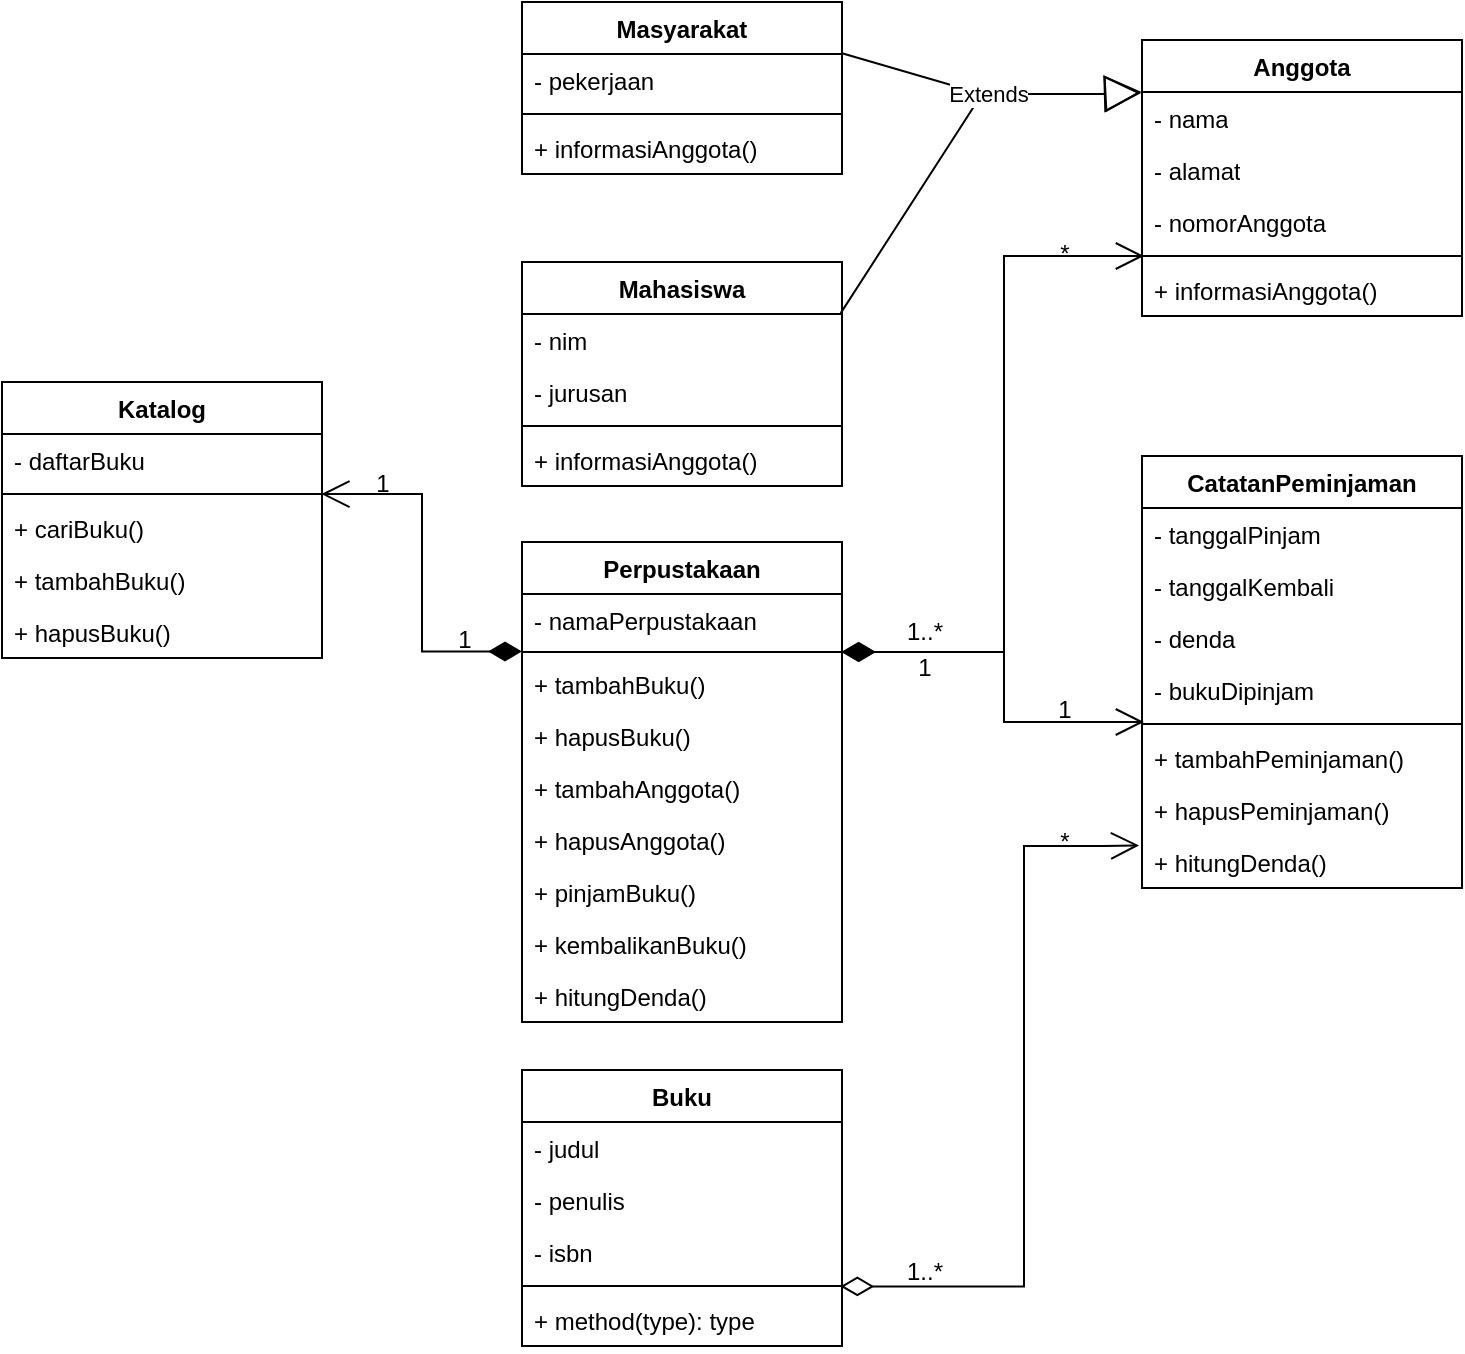 <mxfile version="24.2.1" type="device">
  <diagram name="Page-1" id="_uUl22TIh71y6PoUBrQo">
    <mxGraphModel dx="1160" dy="540" grid="1" gridSize="10" guides="1" tooltips="1" connect="1" arrows="1" fold="1" page="1" pageScale="1" pageWidth="827" pageHeight="1169" math="0" shadow="0">
      <root>
        <mxCell id="0" />
        <mxCell id="1" parent="0" />
        <mxCell id="FmoD8jTm-FovJyHDfT-i-1" value="Perpustakaan" style="swimlane;fontStyle=1;align=center;verticalAlign=top;childLayout=stackLayout;horizontal=1;startSize=26;horizontalStack=0;resizeParent=1;resizeParentMax=0;resizeLast=0;collapsible=1;marginBottom=0;whiteSpace=wrap;html=1;" parent="1" vertex="1">
          <mxGeometry x="309" y="520" width="160" height="240" as="geometry" />
        </mxCell>
        <mxCell id="FmoD8jTm-FovJyHDfT-i-2" value="- namaPerpustakaan" style="text;strokeColor=none;fillColor=none;align=left;verticalAlign=top;spacingLeft=4;spacingRight=4;overflow=hidden;rotatable=0;points=[[0,0.5],[1,0.5]];portConstraint=eastwest;whiteSpace=wrap;html=1;" parent="FmoD8jTm-FovJyHDfT-i-1" vertex="1">
          <mxGeometry y="26" width="160" height="26" as="geometry" />
        </mxCell>
        <mxCell id="FmoD8jTm-FovJyHDfT-i-3" value="" style="line;strokeWidth=1;fillColor=none;align=left;verticalAlign=middle;spacingTop=-1;spacingLeft=3;spacingRight=3;rotatable=0;labelPosition=right;points=[];portConstraint=eastwest;strokeColor=inherit;" parent="FmoD8jTm-FovJyHDfT-i-1" vertex="1">
          <mxGeometry y="52" width="160" height="6" as="geometry" />
        </mxCell>
        <mxCell id="FmoD8jTm-FovJyHDfT-i-4" value="+ tambahBuku()" style="text;strokeColor=none;fillColor=none;align=left;verticalAlign=top;spacingLeft=4;spacingRight=4;overflow=hidden;rotatable=0;points=[[0,0.5],[1,0.5]];portConstraint=eastwest;whiteSpace=wrap;html=1;" parent="FmoD8jTm-FovJyHDfT-i-1" vertex="1">
          <mxGeometry y="58" width="160" height="26" as="geometry" />
        </mxCell>
        <mxCell id="FmoD8jTm-FovJyHDfT-i-9" value="+ hapusBuku()" style="text;strokeColor=none;fillColor=none;align=left;verticalAlign=top;spacingLeft=4;spacingRight=4;overflow=hidden;rotatable=0;points=[[0,0.5],[1,0.5]];portConstraint=eastwest;whiteSpace=wrap;html=1;" parent="FmoD8jTm-FovJyHDfT-i-1" vertex="1">
          <mxGeometry y="84" width="160" height="26" as="geometry" />
        </mxCell>
        <mxCell id="FmoD8jTm-FovJyHDfT-i-10" value="+ tambahAnggota()" style="text;strokeColor=none;fillColor=none;align=left;verticalAlign=top;spacingLeft=4;spacingRight=4;overflow=hidden;rotatable=0;points=[[0,0.5],[1,0.5]];portConstraint=eastwest;whiteSpace=wrap;html=1;" parent="FmoD8jTm-FovJyHDfT-i-1" vertex="1">
          <mxGeometry y="110" width="160" height="26" as="geometry" />
        </mxCell>
        <mxCell id="FmoD8jTm-FovJyHDfT-i-11" value="+ hapusAnggota()" style="text;strokeColor=none;fillColor=none;align=left;verticalAlign=top;spacingLeft=4;spacingRight=4;overflow=hidden;rotatable=0;points=[[0,0.5],[1,0.5]];portConstraint=eastwest;whiteSpace=wrap;html=1;" parent="FmoD8jTm-FovJyHDfT-i-1" vertex="1">
          <mxGeometry y="136" width="160" height="26" as="geometry" />
        </mxCell>
        <mxCell id="FmoD8jTm-FovJyHDfT-i-12" value="+ pinjamBuku()" style="text;strokeColor=none;fillColor=none;align=left;verticalAlign=top;spacingLeft=4;spacingRight=4;overflow=hidden;rotatable=0;points=[[0,0.5],[1,0.5]];portConstraint=eastwest;whiteSpace=wrap;html=1;" parent="FmoD8jTm-FovJyHDfT-i-1" vertex="1">
          <mxGeometry y="162" width="160" height="26" as="geometry" />
        </mxCell>
        <mxCell id="FmoD8jTm-FovJyHDfT-i-19" value="+ kembalikanBuku()" style="text;strokeColor=none;fillColor=none;align=left;verticalAlign=top;spacingLeft=4;spacingRight=4;overflow=hidden;rotatable=0;points=[[0,0.5],[1,0.5]];portConstraint=eastwest;whiteSpace=wrap;html=1;" parent="FmoD8jTm-FovJyHDfT-i-1" vertex="1">
          <mxGeometry y="188" width="160" height="26" as="geometry" />
        </mxCell>
        <mxCell id="FmoD8jTm-FovJyHDfT-i-18" value="+ hitungDenda()" style="text;strokeColor=none;fillColor=none;align=left;verticalAlign=top;spacingLeft=4;spacingRight=4;overflow=hidden;rotatable=0;points=[[0,0.5],[1,0.5]];portConstraint=eastwest;whiteSpace=wrap;html=1;" parent="FmoD8jTm-FovJyHDfT-i-1" vertex="1">
          <mxGeometry y="214" width="160" height="26" as="geometry" />
        </mxCell>
        <mxCell id="FmoD8jTm-FovJyHDfT-i-21" value="Katalog" style="swimlane;fontStyle=1;align=center;verticalAlign=top;childLayout=stackLayout;horizontal=1;startSize=26;horizontalStack=0;resizeParent=1;resizeParentMax=0;resizeLast=0;collapsible=1;marginBottom=0;whiteSpace=wrap;html=1;" parent="1" vertex="1">
          <mxGeometry x="49" y="440" width="160" height="138" as="geometry" />
        </mxCell>
        <mxCell id="FmoD8jTm-FovJyHDfT-i-22" value="- daftarBuku" style="text;strokeColor=none;fillColor=none;align=left;verticalAlign=top;spacingLeft=4;spacingRight=4;overflow=hidden;rotatable=0;points=[[0,0.5],[1,0.5]];portConstraint=eastwest;whiteSpace=wrap;html=1;" parent="FmoD8jTm-FovJyHDfT-i-21" vertex="1">
          <mxGeometry y="26" width="160" height="26" as="geometry" />
        </mxCell>
        <mxCell id="FmoD8jTm-FovJyHDfT-i-23" value="" style="line;strokeWidth=1;fillColor=none;align=left;verticalAlign=middle;spacingTop=-1;spacingLeft=3;spacingRight=3;rotatable=0;labelPosition=right;points=[];portConstraint=eastwest;strokeColor=inherit;" parent="FmoD8jTm-FovJyHDfT-i-21" vertex="1">
          <mxGeometry y="52" width="160" height="8" as="geometry" />
        </mxCell>
        <mxCell id="FmoD8jTm-FovJyHDfT-i-24" value="+ cariBuku()" style="text;strokeColor=none;fillColor=none;align=left;verticalAlign=top;spacingLeft=4;spacingRight=4;overflow=hidden;rotatable=0;points=[[0,0.5],[1,0.5]];portConstraint=eastwest;whiteSpace=wrap;html=1;" parent="FmoD8jTm-FovJyHDfT-i-21" vertex="1">
          <mxGeometry y="60" width="160" height="26" as="geometry" />
        </mxCell>
        <mxCell id="FmoD8jTm-FovJyHDfT-i-27" value="+ tambahBuku()" style="text;strokeColor=none;fillColor=none;align=left;verticalAlign=top;spacingLeft=4;spacingRight=4;overflow=hidden;rotatable=0;points=[[0,0.5],[1,0.5]];portConstraint=eastwest;whiteSpace=wrap;html=1;" parent="FmoD8jTm-FovJyHDfT-i-21" vertex="1">
          <mxGeometry y="86" width="160" height="26" as="geometry" />
        </mxCell>
        <mxCell id="FmoD8jTm-FovJyHDfT-i-26" value="+ hapusBuku()" style="text;strokeColor=none;fillColor=none;align=left;verticalAlign=top;spacingLeft=4;spacingRight=4;overflow=hidden;rotatable=0;points=[[0,0.5],[1,0.5]];portConstraint=eastwest;whiteSpace=wrap;html=1;" parent="FmoD8jTm-FovJyHDfT-i-21" vertex="1">
          <mxGeometry y="112" width="160" height="26" as="geometry" />
        </mxCell>
        <mxCell id="FmoD8jTm-FovJyHDfT-i-45" value="CatatanPeminjaman" style="swimlane;fontStyle=1;align=center;verticalAlign=top;childLayout=stackLayout;horizontal=1;startSize=26;horizontalStack=0;resizeParent=1;resizeParentMax=0;resizeLast=0;collapsible=1;marginBottom=0;whiteSpace=wrap;html=1;" parent="1" vertex="1">
          <mxGeometry x="619" y="477" width="160" height="216" as="geometry" />
        </mxCell>
        <mxCell id="FmoD8jTm-FovJyHDfT-i-46" value="- tanggalPinjam" style="text;strokeColor=none;fillColor=none;align=left;verticalAlign=top;spacingLeft=4;spacingRight=4;overflow=hidden;rotatable=0;points=[[0,0.5],[1,0.5]];portConstraint=eastwest;whiteSpace=wrap;html=1;" parent="FmoD8jTm-FovJyHDfT-i-45" vertex="1">
          <mxGeometry y="26" width="160" height="26" as="geometry" />
        </mxCell>
        <mxCell id="FmoD8jTm-FovJyHDfT-i-49" value="- tanggalKembali" style="text;strokeColor=none;fillColor=none;align=left;verticalAlign=top;spacingLeft=4;spacingRight=4;overflow=hidden;rotatable=0;points=[[0,0.5],[1,0.5]];portConstraint=eastwest;whiteSpace=wrap;html=1;" parent="FmoD8jTm-FovJyHDfT-i-45" vertex="1">
          <mxGeometry y="52" width="160" height="26" as="geometry" />
        </mxCell>
        <mxCell id="FmoD8jTm-FovJyHDfT-i-50" value="- denda" style="text;strokeColor=none;fillColor=none;align=left;verticalAlign=top;spacingLeft=4;spacingRight=4;overflow=hidden;rotatable=0;points=[[0,0.5],[1,0.5]];portConstraint=eastwest;whiteSpace=wrap;html=1;" parent="FmoD8jTm-FovJyHDfT-i-45" vertex="1">
          <mxGeometry y="78" width="160" height="26" as="geometry" />
        </mxCell>
        <mxCell id="FmoD8jTm-FovJyHDfT-i-51" value="- bukuDipinjam" style="text;strokeColor=none;fillColor=none;align=left;verticalAlign=top;spacingLeft=4;spacingRight=4;overflow=hidden;rotatable=0;points=[[0,0.5],[1,0.5]];portConstraint=eastwest;whiteSpace=wrap;html=1;" parent="FmoD8jTm-FovJyHDfT-i-45" vertex="1">
          <mxGeometry y="104" width="160" height="26" as="geometry" />
        </mxCell>
        <mxCell id="FmoD8jTm-FovJyHDfT-i-47" value="" style="line;strokeWidth=1;fillColor=none;align=left;verticalAlign=middle;spacingTop=-1;spacingLeft=3;spacingRight=3;rotatable=0;labelPosition=right;points=[];portConstraint=eastwest;strokeColor=inherit;" parent="FmoD8jTm-FovJyHDfT-i-45" vertex="1">
          <mxGeometry y="130" width="160" height="8" as="geometry" />
        </mxCell>
        <mxCell id="FmoD8jTm-FovJyHDfT-i-48" value="+ tambahPeminjaman()" style="text;strokeColor=none;fillColor=none;align=left;verticalAlign=top;spacingLeft=4;spacingRight=4;overflow=hidden;rotatable=0;points=[[0,0.5],[1,0.5]];portConstraint=eastwest;whiteSpace=wrap;html=1;" parent="FmoD8jTm-FovJyHDfT-i-45" vertex="1">
          <mxGeometry y="138" width="160" height="26" as="geometry" />
        </mxCell>
        <mxCell id="FmoD8jTm-FovJyHDfT-i-52" value="+ hapusPeminjaman()" style="text;strokeColor=none;fillColor=none;align=left;verticalAlign=top;spacingLeft=4;spacingRight=4;overflow=hidden;rotatable=0;points=[[0,0.5],[1,0.5]];portConstraint=eastwest;whiteSpace=wrap;html=1;" parent="FmoD8jTm-FovJyHDfT-i-45" vertex="1">
          <mxGeometry y="164" width="160" height="26" as="geometry" />
        </mxCell>
        <mxCell id="FmoD8jTm-FovJyHDfT-i-53" value="+ hitungDenda()" style="text;strokeColor=none;fillColor=none;align=left;verticalAlign=top;spacingLeft=4;spacingRight=4;overflow=hidden;rotatable=0;points=[[0,0.5],[1,0.5]];portConstraint=eastwest;whiteSpace=wrap;html=1;" parent="FmoD8jTm-FovJyHDfT-i-45" vertex="1">
          <mxGeometry y="190" width="160" height="26" as="geometry" />
        </mxCell>
        <mxCell id="FmoD8jTm-FovJyHDfT-i-54" value="Buku" style="swimlane;fontStyle=1;align=center;verticalAlign=top;childLayout=stackLayout;horizontal=1;startSize=26;horizontalStack=0;resizeParent=1;resizeParentMax=0;resizeLast=0;collapsible=1;marginBottom=0;whiteSpace=wrap;html=1;" parent="1" vertex="1">
          <mxGeometry x="309" y="784" width="160" height="138" as="geometry" />
        </mxCell>
        <mxCell id="FmoD8jTm-FovJyHDfT-i-55" value="- judul" style="text;strokeColor=none;fillColor=none;align=left;verticalAlign=top;spacingLeft=4;spacingRight=4;overflow=hidden;rotatable=0;points=[[0,0.5],[1,0.5]];portConstraint=eastwest;whiteSpace=wrap;html=1;" parent="FmoD8jTm-FovJyHDfT-i-54" vertex="1">
          <mxGeometry y="26" width="160" height="26" as="geometry" />
        </mxCell>
        <mxCell id="FmoD8jTm-FovJyHDfT-i-60" value="- penulis" style="text;strokeColor=none;fillColor=none;align=left;verticalAlign=top;spacingLeft=4;spacingRight=4;overflow=hidden;rotatable=0;points=[[0,0.5],[1,0.5]];portConstraint=eastwest;whiteSpace=wrap;html=1;" parent="FmoD8jTm-FovJyHDfT-i-54" vertex="1">
          <mxGeometry y="52" width="160" height="26" as="geometry" />
        </mxCell>
        <mxCell id="FmoD8jTm-FovJyHDfT-i-59" value="- isbn" style="text;strokeColor=none;fillColor=none;align=left;verticalAlign=top;spacingLeft=4;spacingRight=4;overflow=hidden;rotatable=0;points=[[0,0.5],[1,0.5]];portConstraint=eastwest;whiteSpace=wrap;html=1;" parent="FmoD8jTm-FovJyHDfT-i-54" vertex="1">
          <mxGeometry y="78" width="160" height="26" as="geometry" />
        </mxCell>
        <mxCell id="FmoD8jTm-FovJyHDfT-i-56" value="" style="line;strokeWidth=1;fillColor=none;align=left;verticalAlign=middle;spacingTop=-1;spacingLeft=3;spacingRight=3;rotatable=0;labelPosition=right;points=[];portConstraint=eastwest;strokeColor=inherit;" parent="FmoD8jTm-FovJyHDfT-i-54" vertex="1">
          <mxGeometry y="104" width="160" height="8" as="geometry" />
        </mxCell>
        <mxCell id="FmoD8jTm-FovJyHDfT-i-57" value="+ method(type): type" style="text;strokeColor=none;fillColor=none;align=left;verticalAlign=top;spacingLeft=4;spacingRight=4;overflow=hidden;rotatable=0;points=[[0,0.5],[1,0.5]];portConstraint=eastwest;whiteSpace=wrap;html=1;" parent="FmoD8jTm-FovJyHDfT-i-54" vertex="1">
          <mxGeometry y="112" width="160" height="26" as="geometry" />
        </mxCell>
        <mxCell id="FmoD8jTm-FovJyHDfT-i-84" value="" style="endArrow=open;html=1;endSize=12;startArrow=diamondThin;startSize=14;startFill=0;edgeStyle=orthogonalEdgeStyle;align=left;verticalAlign=bottom;rounded=0;exitX=0.995;exitY=0.524;exitDx=0;exitDy=0;exitPerimeter=0;entryX=-0.009;entryY=0.181;entryDx=0;entryDy=0;entryPerimeter=0;" parent="1" source="FmoD8jTm-FovJyHDfT-i-56" target="FmoD8jTm-FovJyHDfT-i-53" edge="1">
          <mxGeometry x="-1" y="3" relative="1" as="geometry">
            <mxPoint x="509" y="865.29" as="sourcePoint" />
            <mxPoint x="600" y="670" as="targetPoint" />
            <Array as="points">
              <mxPoint x="560" y="892" />
              <mxPoint x="560" y="672" />
              <mxPoint x="600" y="672" />
            </Array>
          </mxGeometry>
        </mxCell>
        <mxCell id="FmoD8jTm-FovJyHDfT-i-110" value="Anggota" style="swimlane;fontStyle=1;align=center;verticalAlign=top;childLayout=stackLayout;horizontal=1;startSize=26;horizontalStack=0;resizeParent=1;resizeParentMax=0;resizeLast=0;collapsible=1;marginBottom=0;whiteSpace=wrap;html=1;" parent="1" vertex="1">
          <mxGeometry x="619" y="269" width="160" height="138" as="geometry" />
        </mxCell>
        <mxCell id="FmoD8jTm-FovJyHDfT-i-111" value="- nama" style="text;strokeColor=none;fillColor=none;align=left;verticalAlign=top;spacingLeft=4;spacingRight=4;overflow=hidden;rotatable=0;points=[[0,0.5],[1,0.5]];portConstraint=eastwest;whiteSpace=wrap;html=1;" parent="FmoD8jTm-FovJyHDfT-i-110" vertex="1">
          <mxGeometry y="26" width="160" height="26" as="geometry" />
        </mxCell>
        <mxCell id="FmoD8jTm-FovJyHDfT-i-112" value="- alamat" style="text;strokeColor=none;fillColor=none;align=left;verticalAlign=top;spacingLeft=4;spacingRight=4;overflow=hidden;rotatable=0;points=[[0,0.5],[1,0.5]];portConstraint=eastwest;whiteSpace=wrap;html=1;" parent="FmoD8jTm-FovJyHDfT-i-110" vertex="1">
          <mxGeometry y="52" width="160" height="26" as="geometry" />
        </mxCell>
        <mxCell id="FmoD8jTm-FovJyHDfT-i-113" value="- nomorAnggota" style="text;strokeColor=none;fillColor=none;align=left;verticalAlign=top;spacingLeft=4;spacingRight=4;overflow=hidden;rotatable=0;points=[[0,0.5],[1,0.5]];portConstraint=eastwest;whiteSpace=wrap;html=1;" parent="FmoD8jTm-FovJyHDfT-i-110" vertex="1">
          <mxGeometry y="78" width="160" height="26" as="geometry" />
        </mxCell>
        <mxCell id="FmoD8jTm-FovJyHDfT-i-114" value="" style="line;strokeWidth=1;fillColor=none;align=left;verticalAlign=middle;spacingTop=-1;spacingLeft=3;spacingRight=3;rotatable=0;labelPosition=right;points=[];portConstraint=eastwest;strokeColor=inherit;" parent="FmoD8jTm-FovJyHDfT-i-110" vertex="1">
          <mxGeometry y="104" width="160" height="8" as="geometry" />
        </mxCell>
        <mxCell id="FmoD8jTm-FovJyHDfT-i-115" value="+ informasiAnggota()" style="text;strokeColor=none;fillColor=none;align=left;verticalAlign=top;spacingLeft=4;spacingRight=4;overflow=hidden;rotatable=0;points=[[0,0.5],[1,0.5]];portConstraint=eastwest;whiteSpace=wrap;html=1;" parent="FmoD8jTm-FovJyHDfT-i-110" vertex="1">
          <mxGeometry y="112" width="160" height="26" as="geometry" />
        </mxCell>
        <mxCell id="FmoD8jTm-FovJyHDfT-i-116" value="Mahasiswa" style="swimlane;fontStyle=1;align=center;verticalAlign=top;childLayout=stackLayout;horizontal=1;startSize=26;horizontalStack=0;resizeParent=1;resizeParentMax=0;resizeLast=0;collapsible=1;marginBottom=0;whiteSpace=wrap;html=1;" parent="1" vertex="1">
          <mxGeometry x="309" y="380" width="160" height="112" as="geometry" />
        </mxCell>
        <mxCell id="FmoD8jTm-FovJyHDfT-i-117" value="- nim" style="text;strokeColor=none;fillColor=none;align=left;verticalAlign=top;spacingLeft=4;spacingRight=4;overflow=hidden;rotatable=0;points=[[0,0.5],[1,0.5]];portConstraint=eastwest;whiteSpace=wrap;html=1;" parent="FmoD8jTm-FovJyHDfT-i-116" vertex="1">
          <mxGeometry y="26" width="160" height="26" as="geometry" />
        </mxCell>
        <mxCell id="FmoD8jTm-FovJyHDfT-i-118" value="- jurusan" style="text;strokeColor=none;fillColor=none;align=left;verticalAlign=top;spacingLeft=4;spacingRight=4;overflow=hidden;rotatable=0;points=[[0,0.5],[1,0.5]];portConstraint=eastwest;whiteSpace=wrap;html=1;" parent="FmoD8jTm-FovJyHDfT-i-116" vertex="1">
          <mxGeometry y="52" width="160" height="26" as="geometry" />
        </mxCell>
        <mxCell id="FmoD8jTm-FovJyHDfT-i-119" value="" style="line;strokeWidth=1;fillColor=none;align=left;verticalAlign=middle;spacingTop=-1;spacingLeft=3;spacingRight=3;rotatable=0;labelPosition=right;points=[];portConstraint=eastwest;strokeColor=inherit;" parent="FmoD8jTm-FovJyHDfT-i-116" vertex="1">
          <mxGeometry y="78" width="160" height="8" as="geometry" />
        </mxCell>
        <mxCell id="FmoD8jTm-FovJyHDfT-i-120" value="+ informasiAnggota()" style="text;strokeColor=none;fillColor=none;align=left;verticalAlign=top;spacingLeft=4;spacingRight=4;overflow=hidden;rotatable=0;points=[[0,0.5],[1,0.5]];portConstraint=eastwest;whiteSpace=wrap;html=1;" parent="FmoD8jTm-FovJyHDfT-i-116" vertex="1">
          <mxGeometry y="86" width="160" height="26" as="geometry" />
        </mxCell>
        <mxCell id="FmoD8jTm-FovJyHDfT-i-121" value="Masyarakat" style="swimlane;fontStyle=1;align=center;verticalAlign=top;childLayout=stackLayout;horizontal=1;startSize=26;horizontalStack=0;resizeParent=1;resizeParentMax=0;resizeLast=0;collapsible=1;marginBottom=0;whiteSpace=wrap;html=1;" parent="1" vertex="1">
          <mxGeometry x="309" y="250" width="160" height="86" as="geometry" />
        </mxCell>
        <mxCell id="FmoD8jTm-FovJyHDfT-i-122" value="- pekerjaan" style="text;strokeColor=none;fillColor=none;align=left;verticalAlign=top;spacingLeft=4;spacingRight=4;overflow=hidden;rotatable=0;points=[[0,0.5],[1,0.5]];portConstraint=eastwest;whiteSpace=wrap;html=1;" parent="FmoD8jTm-FovJyHDfT-i-121" vertex="1">
          <mxGeometry y="26" width="160" height="26" as="geometry" />
        </mxCell>
        <mxCell id="FmoD8jTm-FovJyHDfT-i-123" value="" style="line;strokeWidth=1;fillColor=none;align=left;verticalAlign=middle;spacingTop=-1;spacingLeft=3;spacingRight=3;rotatable=0;labelPosition=right;points=[];portConstraint=eastwest;strokeColor=inherit;" parent="FmoD8jTm-FovJyHDfT-i-121" vertex="1">
          <mxGeometry y="52" width="160" height="8" as="geometry" />
        </mxCell>
        <mxCell id="FmoD8jTm-FovJyHDfT-i-124" value="+ informasiAnggota()" style="text;strokeColor=none;fillColor=none;align=left;verticalAlign=top;spacingLeft=4;spacingRight=4;overflow=hidden;rotatable=0;points=[[0,0.5],[1,0.5]];portConstraint=eastwest;whiteSpace=wrap;html=1;" parent="FmoD8jTm-FovJyHDfT-i-121" vertex="1">
          <mxGeometry y="60" width="160" height="26" as="geometry" />
        </mxCell>
        <mxCell id="FmoD8jTm-FovJyHDfT-i-126" value="" style="endArrow=block;endSize=16;endFill=0;html=1;rounded=0;entryX=-0.001;entryY=-0.001;entryDx=0;entryDy=0;entryPerimeter=0;exitX=0.996;exitY=-0.017;exitDx=0;exitDy=0;exitPerimeter=0;" parent="1" source="FmoD8jTm-FovJyHDfT-i-117" target="FmoD8jTm-FovJyHDfT-i-111" edge="1">
          <mxGeometry width="160" relative="1" as="geometry">
            <mxPoint x="499" y="332" as="sourcePoint" />
            <mxPoint x="610" y="300" as="targetPoint" />
            <Array as="points">
              <mxPoint x="539" y="296" />
              <mxPoint x="559" y="296" />
              <mxPoint x="599" y="296" />
            </Array>
          </mxGeometry>
        </mxCell>
        <mxCell id="FmoD8jTm-FovJyHDfT-i-127" value="Extends" style="endArrow=block;endSize=16;endFill=0;html=1;rounded=0;entryX=-0.003;entryY=0.018;entryDx=0;entryDy=0;entryPerimeter=0;exitX=1;exitY=-0.013;exitDx=0;exitDy=0;exitPerimeter=0;" parent="1" source="FmoD8jTm-FovJyHDfT-i-122" target="FmoD8jTm-FovJyHDfT-i-111" edge="1">
          <mxGeometry width="160" relative="1" as="geometry">
            <mxPoint x="489" y="282" as="sourcePoint" />
            <mxPoint x="619" y="296" as="targetPoint" />
            <Array as="points">
              <mxPoint x="539" y="296" />
              <mxPoint x="559" y="296" />
              <mxPoint x="599" y="296" />
            </Array>
          </mxGeometry>
        </mxCell>
        <mxCell id="FmoD8jTm-FovJyHDfT-i-129" value="" style="endArrow=open;html=1;endSize=12;startArrow=diamondThin;startSize=14;startFill=1;edgeStyle=orthogonalEdgeStyle;align=left;verticalAlign=bottom;rounded=0;exitX=0;exitY=1.105;exitDx=0;exitDy=0;exitPerimeter=0;entryX=0.998;entryY=0.503;entryDx=0;entryDy=0;entryPerimeter=0;" parent="1" source="FmoD8jTm-FovJyHDfT-i-2" target="FmoD8jTm-FovJyHDfT-i-23" edge="1">
          <mxGeometry x="-1" y="3" relative="1" as="geometry">
            <mxPoint x="70" y="650" as="sourcePoint" />
            <mxPoint x="220" y="500" as="targetPoint" />
          </mxGeometry>
        </mxCell>
        <mxCell id="FmoD8jTm-FovJyHDfT-i-130" value="1..*" style="text;html=1;align=center;verticalAlign=middle;whiteSpace=wrap;rounded=0;" parent="1" vertex="1">
          <mxGeometry x="490" y="880" width="41" height="10" as="geometry" />
        </mxCell>
        <mxCell id="FmoD8jTm-FovJyHDfT-i-133" value="*" style="text;html=1;align=center;verticalAlign=middle;whiteSpace=wrap;rounded=0;" parent="1" vertex="1">
          <mxGeometry x="560" y="665" width="41" height="10" as="geometry" />
        </mxCell>
        <mxCell id="FmoD8jTm-FovJyHDfT-i-134" value="1" style="text;html=1;align=center;verticalAlign=middle;whiteSpace=wrap;rounded=0;" parent="1" vertex="1">
          <mxGeometry x="490" y="578" width="41" height="10" as="geometry" />
        </mxCell>
        <mxCell id="FmoD8jTm-FovJyHDfT-i-135" value="1" style="text;html=1;align=center;verticalAlign=middle;whiteSpace=wrap;rounded=0;" parent="1" vertex="1">
          <mxGeometry x="560" y="599" width="41" height="10" as="geometry" />
        </mxCell>
        <mxCell id="FmoD8jTm-FovJyHDfT-i-136" value="1..*" style="text;html=1;align=center;verticalAlign=middle;whiteSpace=wrap;rounded=0;" parent="1" vertex="1">
          <mxGeometry x="490" y="560" width="41" height="10" as="geometry" />
        </mxCell>
        <mxCell id="FmoD8jTm-FovJyHDfT-i-138" value="*" style="text;html=1;align=center;verticalAlign=middle;whiteSpace=wrap;rounded=0;" parent="1" vertex="1">
          <mxGeometry x="560" y="371" width="41" height="10" as="geometry" />
        </mxCell>
        <mxCell id="FmoD8jTm-FovJyHDfT-i-139" value="1" style="text;html=1;align=center;verticalAlign=middle;whiteSpace=wrap;rounded=0;" parent="1" vertex="1">
          <mxGeometry x="260" y="564" width="41" height="10" as="geometry" />
        </mxCell>
        <mxCell id="FmoD8jTm-FovJyHDfT-i-140" value="1" style="text;html=1;align=center;verticalAlign=middle;whiteSpace=wrap;rounded=0;" parent="1" vertex="1">
          <mxGeometry x="219" y="486" width="41" height="10" as="geometry" />
        </mxCell>
        <mxCell id="0UjQeQTEZdDSlcOHFsgJ-1" value="" style="endArrow=open;html=1;endSize=12;startArrow=diamondThin;startSize=14;startFill=1;edgeStyle=orthogonalEdgeStyle;align=left;verticalAlign=bottom;rounded=0;exitX=0.998;exitY=0.497;exitDx=0;exitDy=0;exitPerimeter=0;entryX=0.006;entryY=0.375;entryDx=0;entryDy=0;entryPerimeter=0;" edge="1" parent="1" source="FmoD8jTm-FovJyHDfT-i-3" target="FmoD8jTm-FovJyHDfT-i-47">
          <mxGeometry x="-1" y="3" relative="1" as="geometry">
            <mxPoint x="470" y="575" as="sourcePoint" />
            <mxPoint x="570" y="590" as="targetPoint" />
            <Array as="points">
              <mxPoint x="550" y="575" />
              <mxPoint x="550" y="610" />
            </Array>
          </mxGeometry>
        </mxCell>
        <mxCell id="0UjQeQTEZdDSlcOHFsgJ-5" value="" style="endArrow=open;html=1;endSize=12;startArrow=diamondThin;startSize=14;startFill=1;edgeStyle=orthogonalEdgeStyle;align=left;verticalAlign=bottom;rounded=0;exitX=0.998;exitY=0.497;exitDx=0;exitDy=0;exitPerimeter=0;entryX=0.006;entryY=0.5;entryDx=0;entryDy=0;entryPerimeter=0;" edge="1" parent="1" target="FmoD8jTm-FovJyHDfT-i-114">
          <mxGeometry x="-1" y="3" relative="1" as="geometry">
            <mxPoint x="469" y="575" as="sourcePoint" />
            <mxPoint x="560" y="350" as="targetPoint" />
            <Array as="points">
              <mxPoint x="550" y="575" />
              <mxPoint x="550" y="377" />
            </Array>
          </mxGeometry>
        </mxCell>
      </root>
    </mxGraphModel>
  </diagram>
</mxfile>
